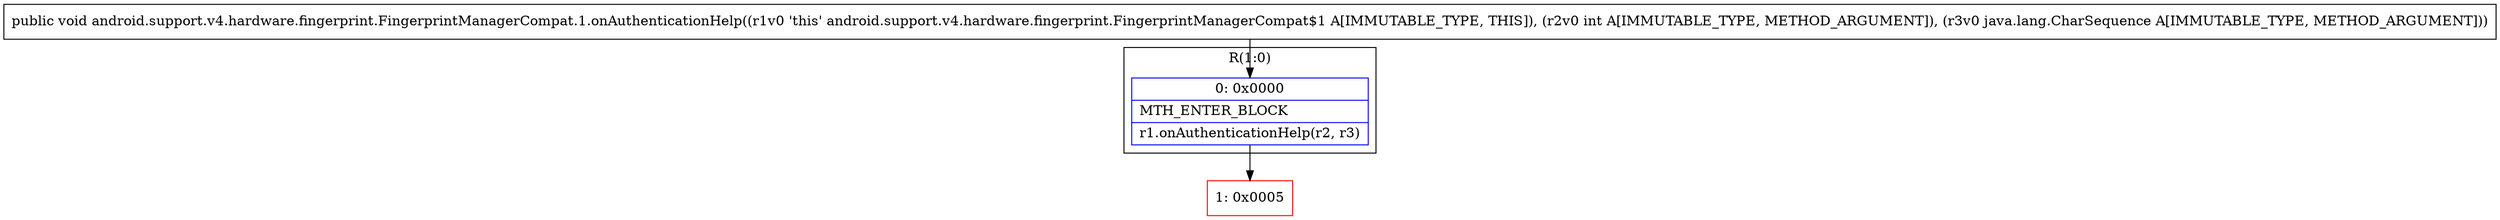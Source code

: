 digraph "CFG forandroid.support.v4.hardware.fingerprint.FingerprintManagerCompat.1.onAuthenticationHelp(ILjava\/lang\/CharSequence;)V" {
subgraph cluster_Region_1554530547 {
label = "R(1:0)";
node [shape=record,color=blue];
Node_0 [shape=record,label="{0\:\ 0x0000|MTH_ENTER_BLOCK\l|r1.onAuthenticationHelp(r2, r3)\l}"];
}
Node_1 [shape=record,color=red,label="{1\:\ 0x0005}"];
MethodNode[shape=record,label="{public void android.support.v4.hardware.fingerprint.FingerprintManagerCompat.1.onAuthenticationHelp((r1v0 'this' android.support.v4.hardware.fingerprint.FingerprintManagerCompat$1 A[IMMUTABLE_TYPE, THIS]), (r2v0 int A[IMMUTABLE_TYPE, METHOD_ARGUMENT]), (r3v0 java.lang.CharSequence A[IMMUTABLE_TYPE, METHOD_ARGUMENT])) }"];
MethodNode -> Node_0;
Node_0 -> Node_1;
}

